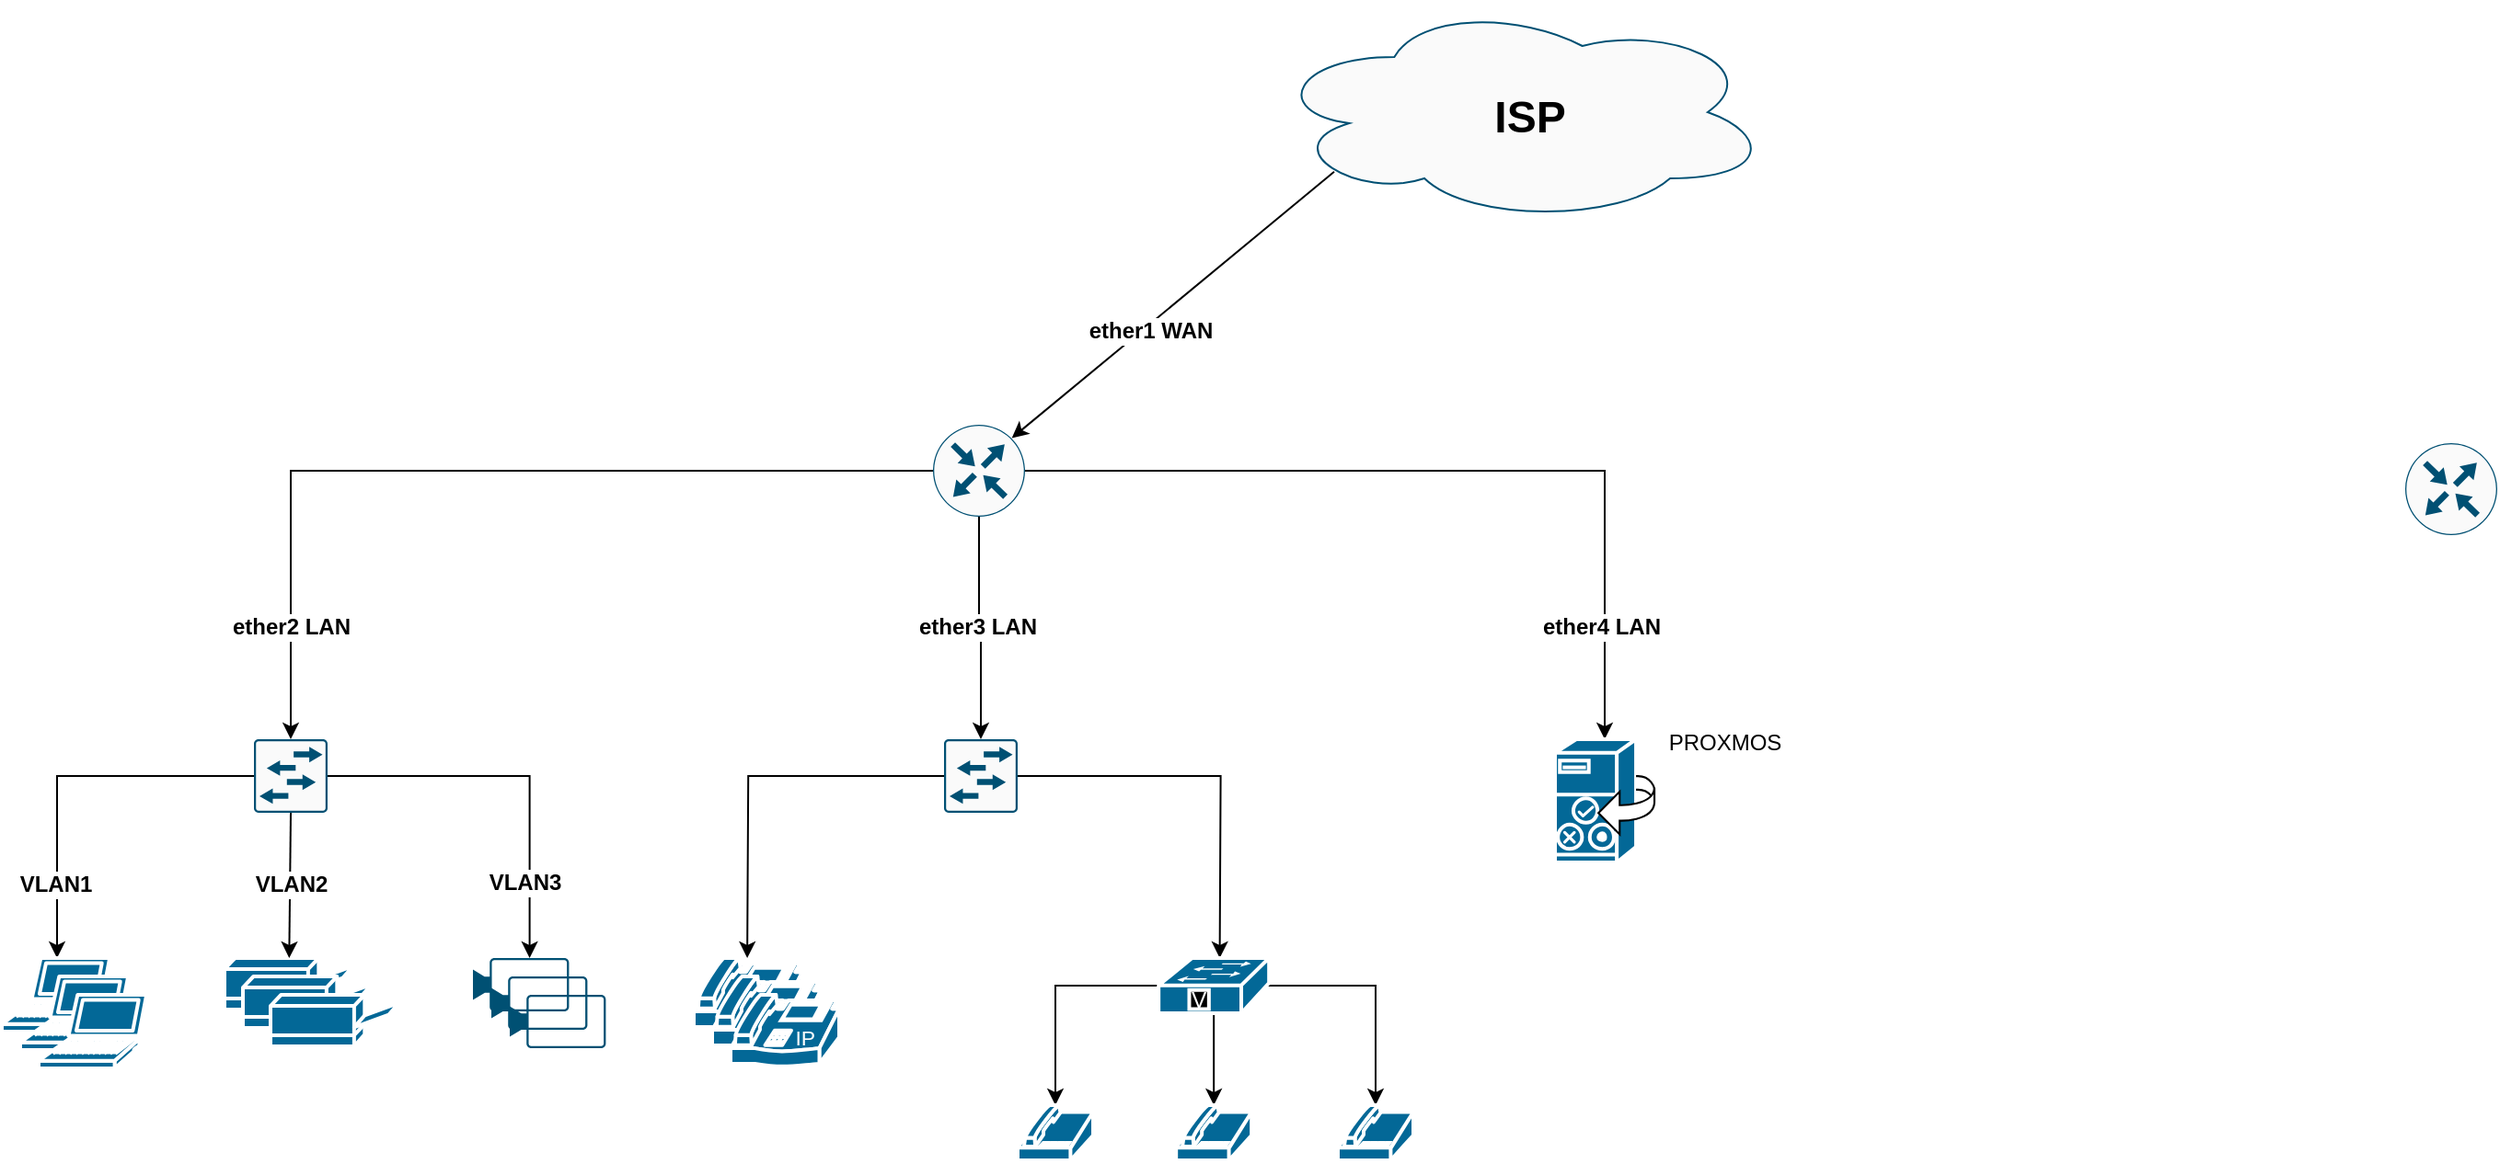 <mxfile version="21.4.0" type="github">
  <diagram name="Сторінка-1" id="vxo9Mqeuw824rBDed6Ia">
    <mxGraphModel dx="926" dy="477" grid="1" gridSize="10" guides="1" tooltips="1" connect="1" arrows="1" fold="1" page="1" pageScale="1" pageWidth="827" pageHeight="1169" math="0" shadow="0">
      <root>
        <mxCell id="0" />
        <mxCell id="1" parent="0" />
        <mxCell id="CQcQ-5Wc7K7yggL2U02R-41" style="edgeStyle=orthogonalEdgeStyle;rounded=0;orthogonalLoop=1;jettySize=auto;html=1;exitX=0;exitY=0.5;exitDx=0;exitDy=0;exitPerimeter=0;" parent="1" source="CQcQ-5Wc7K7yggL2U02R-2" target="CQcQ-5Wc7K7yggL2U02R-11" edge="1">
          <mxGeometry relative="1" as="geometry">
            <mxPoint x="60" y="491" as="targetPoint" />
          </mxGeometry>
        </mxCell>
        <mxCell id="ToMg07O6w9Gh0h7sEnPY-10" value="VLAN1" style="edgeLabel;html=1;align=center;verticalAlign=middle;resizable=0;points=[];fontStyle=1;fontSize=12;" vertex="1" connectable="0" parent="CQcQ-5Wc7K7yggL2U02R-41">
          <mxGeometry x="0.402" y="-3" relative="1" as="geometry">
            <mxPoint x="2" y="21" as="offset" />
          </mxGeometry>
        </mxCell>
        <mxCell id="ToMg07O6w9Gh0h7sEnPY-6" style="edgeStyle=orthogonalEdgeStyle;rounded=0;orthogonalLoop=1;jettySize=auto;html=1;exitX=1;exitY=0.5;exitDx=0;exitDy=0;exitPerimeter=0;entryX=0.59;entryY=0;entryDx=0;entryDy=0;entryPerimeter=0;" edge="1" parent="1" source="CQcQ-5Wc7K7yggL2U02R-2" target="ToMg07O6w9Gh0h7sEnPY-3">
          <mxGeometry relative="1" as="geometry" />
        </mxCell>
        <mxCell id="ToMg07O6w9Gh0h7sEnPY-13" value="VLAN3" style="edgeLabel;html=1;align=center;verticalAlign=middle;resizable=0;points=[];fontStyle=1;fontSize=12;" vertex="1" connectable="0" parent="ToMg07O6w9Gh0h7sEnPY-6">
          <mxGeometry x="0.563" y="-3" relative="1" as="geometry">
            <mxPoint y="5" as="offset" />
          </mxGeometry>
        </mxCell>
        <mxCell id="CQcQ-5Wc7K7yggL2U02R-2" value="" style="sketch=0;points=[[0.015,0.015,0],[0.985,0.015,0],[0.985,0.985,0],[0.015,0.985,0],[0.25,0,0],[0.5,0,0],[0.75,0,0],[1,0.25,0],[1,0.5,0],[1,0.75,0],[0.75,1,0],[0.5,1,0],[0.25,1,0],[0,0.75,0],[0,0.5,0],[0,0.25,0]];verticalLabelPosition=bottom;html=1;verticalAlign=top;aspect=fixed;align=center;pointerEvents=1;shape=mxgraph.cisco19.rect;prIcon=l2_switch;fillColor=#FAFAFA;strokeColor=#005073;" parent="1" vertex="1">
          <mxGeometry x="141" y="401" width="40" height="40" as="geometry" />
        </mxCell>
        <mxCell id="ToMg07O6w9Gh0h7sEnPY-37" style="edgeStyle=orthogonalEdgeStyle;rounded=0;orthogonalLoop=1;jettySize=auto;html=1;exitX=0.5;exitY=1;exitDx=0;exitDy=0;exitPerimeter=0;entryX=0.5;entryY=0;entryDx=0;entryDy=0;entryPerimeter=0;" edge="1" parent="1" source="CQcQ-5Wc7K7yggL2U02R-5" target="ToMg07O6w9Gh0h7sEnPY-25">
          <mxGeometry relative="1" as="geometry" />
        </mxCell>
        <mxCell id="ToMg07O6w9Gh0h7sEnPY-38" value="ether3 LAN" style="edgeLabel;html=1;align=center;verticalAlign=middle;resizable=0;points=[];fontStyle=1;fontSize=12;" vertex="1" connectable="0" parent="ToMg07O6w9Gh0h7sEnPY-37">
          <mxGeometry x="-0.191" y="-1" relative="1" as="geometry">
            <mxPoint y="10" as="offset" />
          </mxGeometry>
        </mxCell>
        <mxCell id="CQcQ-5Wc7K7yggL2U02R-5" value="" style="sketch=0;points=[[0.5,0,0],[1,0.5,0],[0.5,1,0],[0,0.5,0],[0.145,0.145,0],[0.856,0.145,0],[0.855,0.856,0],[0.145,0.855,0]];verticalLabelPosition=bottom;html=1;verticalAlign=top;aspect=fixed;align=center;pointerEvents=1;shape=mxgraph.cisco19.rect;prIcon=router;fillColor=#FAFAFA;strokeColor=#005073;" parent="1" vertex="1">
          <mxGeometry x="510" y="230" width="50" height="50" as="geometry" />
        </mxCell>
        <mxCell id="CQcQ-5Wc7K7yggL2U02R-6" value="" style="sketch=0;points=[[0.5,0,0],[1,0.5,0],[0.5,1,0],[0,0.5,0],[0.145,0.145,0],[0.856,0.145,0],[0.855,0.856,0],[0.145,0.855,0]];verticalLabelPosition=bottom;html=1;verticalAlign=top;aspect=fixed;align=center;pointerEvents=1;shape=mxgraph.cisco19.rect;prIcon=router;fillColor=#FAFAFA;strokeColor=#005073;" parent="1" vertex="1">
          <mxGeometry x="1310" y="240" width="50" height="50" as="geometry" />
        </mxCell>
        <mxCell id="CQcQ-5Wc7K7yggL2U02R-39" style="edgeStyle=orthogonalEdgeStyle;rounded=0;orthogonalLoop=1;jettySize=auto;html=1;exitX=0;exitY=0.5;exitDx=0;exitDy=0;exitPerimeter=0;entryX=0.5;entryY=0;entryDx=0;entryDy=0;entryPerimeter=0;" parent="1" source="CQcQ-5Wc7K7yggL2U02R-5" target="CQcQ-5Wc7K7yggL2U02R-2" edge="1">
          <mxGeometry relative="1" as="geometry">
            <mxPoint x="484.59" y="251" as="sourcePoint" />
          </mxGeometry>
        </mxCell>
        <mxCell id="ToMg07O6w9Gh0h7sEnPY-15" value="ether2 LAN" style="edgeLabel;html=1;align=center;verticalAlign=middle;resizable=0;points=[];fontStyle=1;fontSize=12;" vertex="1" connectable="0" parent="CQcQ-5Wc7K7yggL2U02R-39">
          <mxGeometry x="0.853" relative="1" as="geometry">
            <mxPoint y="-25" as="offset" />
          </mxGeometry>
        </mxCell>
        <mxCell id="CQcQ-5Wc7K7yggL2U02R-49" style="edgeStyle=orthogonalEdgeStyle;rounded=0;orthogonalLoop=1;jettySize=auto;html=1;exitX=1;exitY=0.5;exitDx=0;exitDy=0;exitPerimeter=0;entryX=0.5;entryY=0;entryDx=0;entryDy=0;entryPerimeter=0;" parent="1" source="CQcQ-5Wc7K7yggL2U02R-5" target="CQcQ-5Wc7K7yggL2U02R-48" edge="1">
          <mxGeometry relative="1" as="geometry">
            <mxPoint x="534.59" y="251" as="sourcePoint" />
            <Array as="points">
              <mxPoint x="875" y="255" />
            </Array>
          </mxGeometry>
        </mxCell>
        <mxCell id="ToMg07O6w9Gh0h7sEnPY-43" value="ether4 LAN" style="edgeLabel;html=1;align=center;verticalAlign=middle;resizable=0;points=[];fontStyle=1;fontSize=12;" vertex="1" connectable="0" parent="CQcQ-5Wc7K7yggL2U02R-49">
          <mxGeometry x="0.762" y="-2" relative="1" as="geometry">
            <mxPoint y="-6" as="offset" />
          </mxGeometry>
        </mxCell>
        <mxCell id="CQcQ-5Wc7K7yggL2U02R-8" value="" style="ellipse;shape=cloud;whiteSpace=wrap;html=1;verticalAlign=top;fillColor=#FAFAFA;strokeColor=#005073;sketch=0;" parent="1" vertex="1">
          <mxGeometry x="692.59" width="272.41" height="120" as="geometry" />
        </mxCell>
        <mxCell id="CQcQ-5Wc7K7yggL2U02R-11" value="" style="shape=mxgraph.cisco.computers_and_peripherals.laptop;sketch=0;html=1;pointerEvents=1;dashed=0;fillColor=#036897;strokeColor=#ffffff;strokeWidth=2;verticalLabelPosition=bottom;verticalAlign=top;align=center;outlineConnect=0;" parent="1" vertex="1">
          <mxGeometry x="4" y="520" width="60" height="40" as="geometry" />
        </mxCell>
        <mxCell id="CQcQ-5Wc7K7yggL2U02R-23" value="ISP" style="text;strokeColor=none;fillColor=none;html=1;fontSize=24;fontStyle=1;verticalAlign=middle;align=center;" parent="1" vertex="1">
          <mxGeometry x="784" y="35.5" width="100" height="55" as="geometry" />
        </mxCell>
        <mxCell id="CQcQ-5Wc7K7yggL2U02R-45" value="" style="shape=mxgraph.cisco.computers_and_peripherals.laptop;sketch=0;html=1;pointerEvents=1;dashed=0;fillColor=#036897;strokeColor=#ffffff;strokeWidth=2;verticalLabelPosition=bottom;verticalAlign=top;align=center;outlineConnect=0;" parent="1" vertex="1">
          <mxGeometry x="14" y="530" width="60" height="40" as="geometry" />
        </mxCell>
        <mxCell id="CQcQ-5Wc7K7yggL2U02R-46" value="" style="shape=mxgraph.cisco.computers_and_peripherals.laptop;sketch=0;html=1;pointerEvents=1;dashed=0;fillColor=#036897;strokeColor=#ffffff;strokeWidth=2;verticalLabelPosition=bottom;verticalAlign=top;align=center;outlineConnect=0;" parent="1" vertex="1">
          <mxGeometry x="24" y="540" width="60" height="40" as="geometry" />
        </mxCell>
        <mxCell id="CQcQ-5Wc7K7yggL2U02R-48" value="" style="shape=mxgraph.cisco.servers.cisco_unified_presence_server;sketch=0;html=1;pointerEvents=1;dashed=0;fillColor=#036897;strokeColor=#ffffff;strokeWidth=2;verticalLabelPosition=bottom;verticalAlign=top;align=center;outlineConnect=0;" parent="1" vertex="1">
          <mxGeometry x="848" y="401" width="54" height="67" as="geometry" />
        </mxCell>
        <mxCell id="CQcQ-5Wc7K7yggL2U02R-51" value="" style="shape=mxgraph.cisco.computers_and_peripherals.printer;sketch=0;html=1;pointerEvents=1;dashed=0;fillColor=#036897;strokeColor=#ffffff;strokeWidth=2;verticalLabelPosition=bottom;verticalAlign=top;align=center;outlineConnect=0;" parent="1" vertex="1">
          <mxGeometry x="125" y="520" width="70" height="28" as="geometry" />
        </mxCell>
        <mxCell id="CQcQ-5Wc7K7yggL2U02R-52" value="" style="shape=mxgraph.cisco.computers_and_peripherals.printer;sketch=0;html=1;pointerEvents=1;dashed=0;fillColor=#036897;strokeColor=#ffffff;strokeWidth=2;verticalLabelPosition=bottom;verticalAlign=top;align=center;outlineConnect=0;" parent="1" vertex="1">
          <mxGeometry x="135" y="530" width="70" height="28" as="geometry" />
        </mxCell>
        <mxCell id="CQcQ-5Wc7K7yggL2U02R-53" value="" style="shape=mxgraph.cisco.computers_and_peripherals.printer;sketch=0;html=1;pointerEvents=1;dashed=0;fillColor=#036897;strokeColor=#ffffff;strokeWidth=2;verticalLabelPosition=bottom;verticalAlign=top;align=center;outlineConnect=0;" parent="1" vertex="1">
          <mxGeometry x="150" y="540" width="70" height="28" as="geometry" />
        </mxCell>
        <mxCell id="ToMg07O6w9Gh0h7sEnPY-2" value="" style="endArrow=classic;html=1;rounded=0;entryX=0.856;entryY=0.145;entryDx=0;entryDy=0;entryPerimeter=0;exitX=0.13;exitY=0.77;exitDx=0;exitDy=0;exitPerimeter=0;" edge="1" parent="1" source="CQcQ-5Wc7K7yggL2U02R-8" target="CQcQ-5Wc7K7yggL2U02R-5">
          <mxGeometry width="50" height="50" relative="1" as="geometry">
            <mxPoint x="530" y="290" as="sourcePoint" />
            <mxPoint x="580" y="240" as="targetPoint" />
          </mxGeometry>
        </mxCell>
        <mxCell id="ToMg07O6w9Gh0h7sEnPY-14" value="ether1 WAN" style="edgeLabel;html=1;align=center;verticalAlign=middle;resizable=0;points=[];fontStyle=1;fontSize=12;" vertex="1" connectable="0" parent="ToMg07O6w9Gh0h7sEnPY-2">
          <mxGeometry x="0.156" y="3" relative="1" as="geometry">
            <mxPoint x="-1" as="offset" />
          </mxGeometry>
        </mxCell>
        <mxCell id="ToMg07O6w9Gh0h7sEnPY-3" value="" style="points=[[0,0.5,0],[0.19,0.02,0],[0.59,0,0],[0.985,0.02,0],[1,0.5,0],[0.985,0.98,0],[0.59,1,0],[0.19,0.98,0]];verticalLabelPosition=bottom;sketch=0;html=1;verticalAlign=top;aspect=fixed;align=center;pointerEvents=1;shape=mxgraph.cisco19.camera;fillColor=#005073;strokeColor=none;" vertex="1" parent="1">
          <mxGeometry x="260" y="520" width="52.2" height="29" as="geometry" />
        </mxCell>
        <mxCell id="ToMg07O6w9Gh0h7sEnPY-7" value="" style="points=[[0,0.5,0],[0.19,0.02,0],[0.59,0,0],[0.985,0.02,0],[1,0.5,0],[0.985,0.98,0],[0.59,1,0],[0.19,0.98,0]];verticalLabelPosition=bottom;sketch=0;html=1;verticalAlign=top;aspect=fixed;align=center;pointerEvents=1;shape=mxgraph.cisco19.camera;fillColor=#005073;strokeColor=none;" vertex="1" parent="1">
          <mxGeometry x="270" y="530" width="52.2" height="29" as="geometry" />
        </mxCell>
        <mxCell id="ToMg07O6w9Gh0h7sEnPY-8" value="" style="points=[[0,0.5,0],[0.19,0.02,0],[0.59,0,0],[0.985,0.02,0],[1,0.5,0],[0.985,0.98,0],[0.59,1,0],[0.19,0.98,0]];verticalLabelPosition=bottom;sketch=0;html=1;verticalAlign=top;aspect=fixed;align=center;pointerEvents=1;shape=mxgraph.cisco19.camera;fillColor=#005073;strokeColor=none;" vertex="1" parent="1">
          <mxGeometry x="280" y="540" width="52.2" height="29" as="geometry" />
        </mxCell>
        <mxCell id="ToMg07O6w9Gh0h7sEnPY-18" value="" style="endArrow=classic;html=1;rounded=0;exitX=0.5;exitY=1;exitDx=0;exitDy=0;exitPerimeter=0;" edge="1" parent="1" source="CQcQ-5Wc7K7yggL2U02R-2" target="CQcQ-5Wc7K7yggL2U02R-51">
          <mxGeometry width="50" height="50" relative="1" as="geometry">
            <mxPoint x="140" y="460" as="sourcePoint" />
            <mxPoint x="169" y="490" as="targetPoint" />
          </mxGeometry>
        </mxCell>
        <mxCell id="ToMg07O6w9Gh0h7sEnPY-19" value="VLAN2" style="edgeLabel;html=1;align=center;verticalAlign=middle;resizable=0;points=[];fontStyle=1;fontSize=12;" vertex="1" connectable="0" parent="ToMg07O6w9Gh0h7sEnPY-18">
          <mxGeometry x="-0.141" relative="1" as="geometry">
            <mxPoint y="5" as="offset" />
          </mxGeometry>
        </mxCell>
        <mxCell id="ToMg07O6w9Gh0h7sEnPY-20" value="PROXMOS&lt;br&gt;" style="text;html=1;align=center;verticalAlign=middle;resizable=0;points=[];autosize=1;strokeColor=none;fillColor=none;" vertex="1" parent="1">
          <mxGeometry x="900" y="388" width="80" height="30" as="geometry" />
        </mxCell>
        <mxCell id="ToMg07O6w9Gh0h7sEnPY-21" style="edgeStyle=orthogonalEdgeStyle;rounded=0;orthogonalLoop=1;jettySize=auto;html=1;exitX=0;exitY=0.5;exitDx=0;exitDy=0;exitPerimeter=0;" edge="1" parent="1" source="ToMg07O6w9Gh0h7sEnPY-25">
          <mxGeometry relative="1" as="geometry">
            <mxPoint x="409.053" y="520" as="targetPoint" />
          </mxGeometry>
        </mxCell>
        <mxCell id="ToMg07O6w9Gh0h7sEnPY-23" style="edgeStyle=orthogonalEdgeStyle;rounded=0;orthogonalLoop=1;jettySize=auto;html=1;exitX=1;exitY=0.5;exitDx=0;exitDy=0;exitPerimeter=0;entryX=0.59;entryY=0;entryDx=0;entryDy=0;entryPerimeter=0;" edge="1" parent="1" source="ToMg07O6w9Gh0h7sEnPY-25">
          <mxGeometry relative="1" as="geometry">
            <mxPoint x="665.798" y="520" as="targetPoint" />
          </mxGeometry>
        </mxCell>
        <mxCell id="ToMg07O6w9Gh0h7sEnPY-25" value="" style="sketch=0;points=[[0.015,0.015,0],[0.985,0.015,0],[0.985,0.985,0],[0.015,0.985,0],[0.25,0,0],[0.5,0,0],[0.75,0,0],[1,0.25,0],[1,0.5,0],[1,0.75,0],[0.75,1,0],[0.5,1,0],[0.25,1,0],[0,0.75,0],[0,0.5,0],[0,0.25,0]];verticalLabelPosition=bottom;html=1;verticalAlign=top;aspect=fixed;align=center;pointerEvents=1;shape=mxgraph.cisco19.rect;prIcon=l2_switch;fillColor=#FAFAFA;strokeColor=#005073;" vertex="1" parent="1">
          <mxGeometry x="516" y="401" width="40" height="40" as="geometry" />
        </mxCell>
        <mxCell id="ToMg07O6w9Gh0h7sEnPY-39" value="" style="shape=mxgraph.cisco.modems_and_phones.ip_phone;sketch=0;html=1;pointerEvents=1;dashed=0;fillColor=#036897;strokeColor=#ffffff;strokeWidth=2;verticalLabelPosition=bottom;verticalAlign=top;align=center;outlineConnect=0;" vertex="1" parent="1">
          <mxGeometry x="380" y="520" width="59" height="40" as="geometry" />
        </mxCell>
        <mxCell id="ToMg07O6w9Gh0h7sEnPY-47" style="edgeStyle=orthogonalEdgeStyle;rounded=0;orthogonalLoop=1;jettySize=auto;html=1;exitX=0;exitY=0.5;exitDx=0;exitDy=0;exitPerimeter=0;entryX=0.5;entryY=0;entryDx=0;entryDy=0;entryPerimeter=0;" edge="1" parent="1" source="ToMg07O6w9Gh0h7sEnPY-40" target="ToMg07O6w9Gh0h7sEnPY-44">
          <mxGeometry relative="1" as="geometry" />
        </mxCell>
        <mxCell id="ToMg07O6w9Gh0h7sEnPY-48" style="edgeStyle=orthogonalEdgeStyle;rounded=0;orthogonalLoop=1;jettySize=auto;html=1;exitX=0.98;exitY=0.5;exitDx=0;exitDy=0;exitPerimeter=0;" edge="1" parent="1" source="ToMg07O6w9Gh0h7sEnPY-40" target="ToMg07O6w9Gh0h7sEnPY-46">
          <mxGeometry relative="1" as="geometry" />
        </mxCell>
        <mxCell id="ToMg07O6w9Gh0h7sEnPY-49" style="edgeStyle=orthogonalEdgeStyle;rounded=0;orthogonalLoop=1;jettySize=auto;html=1;exitX=0.5;exitY=0.98;exitDx=0;exitDy=0;exitPerimeter=0;entryX=0.5;entryY=0;entryDx=0;entryDy=0;entryPerimeter=0;" edge="1" parent="1" source="ToMg07O6w9Gh0h7sEnPY-40" target="ToMg07O6w9Gh0h7sEnPY-45">
          <mxGeometry relative="1" as="geometry" />
        </mxCell>
        <mxCell id="ToMg07O6w9Gh0h7sEnPY-40" value="" style="shape=mxgraph.cisco.switches.voice_switch;sketch=0;html=1;pointerEvents=1;dashed=0;fillColor=#036897;strokeColor=#ffffff;strokeWidth=2;verticalLabelPosition=bottom;verticalAlign=top;align=center;outlineConnect=0;" vertex="1" parent="1">
          <mxGeometry x="632.59" y="520" width="60" height="30" as="geometry" />
        </mxCell>
        <mxCell id="ToMg07O6w9Gh0h7sEnPY-41" value="" style="shape=mxgraph.cisco.modems_and_phones.ip_phone;sketch=0;html=1;pointerEvents=1;dashed=0;fillColor=#036897;strokeColor=#ffffff;strokeWidth=2;verticalLabelPosition=bottom;verticalAlign=top;align=center;outlineConnect=0;" vertex="1" parent="1">
          <mxGeometry x="390" y="530" width="59" height="40" as="geometry" />
        </mxCell>
        <mxCell id="ToMg07O6w9Gh0h7sEnPY-42" value="" style="shape=mxgraph.cisco.modems_and_phones.ip_phone;sketch=0;html=1;pointerEvents=1;dashed=0;fillColor=#036897;strokeColor=#ffffff;strokeWidth=2;verticalLabelPosition=bottom;verticalAlign=top;align=center;outlineConnect=0;" vertex="1" parent="1">
          <mxGeometry x="400" y="540" width="59" height="40" as="geometry" />
        </mxCell>
        <mxCell id="ToMg07O6w9Gh0h7sEnPY-44" value="" style="shape=mxgraph.cisco.modems_and_phones.hootphone;sketch=0;html=1;pointerEvents=1;dashed=0;fillColor=#036897;strokeColor=#ffffff;strokeWidth=2;verticalLabelPosition=bottom;verticalAlign=top;align=center;outlineConnect=0;" vertex="1" parent="1">
          <mxGeometry x="556" y="600" width="41" height="30" as="geometry" />
        </mxCell>
        <mxCell id="ToMg07O6w9Gh0h7sEnPY-45" value="" style="shape=mxgraph.cisco.modems_and_phones.hootphone;sketch=0;html=1;pointerEvents=1;dashed=0;fillColor=#036897;strokeColor=#ffffff;strokeWidth=2;verticalLabelPosition=bottom;verticalAlign=top;align=center;outlineConnect=0;" vertex="1" parent="1">
          <mxGeometry x="642.09" y="600" width="41" height="30" as="geometry" />
        </mxCell>
        <mxCell id="ToMg07O6w9Gh0h7sEnPY-46" value="" style="shape=mxgraph.cisco.modems_and_phones.hootphone;sketch=0;html=1;pointerEvents=1;dashed=0;fillColor=#036897;strokeColor=#ffffff;strokeWidth=2;verticalLabelPosition=bottom;verticalAlign=top;align=center;outlineConnect=0;" vertex="1" parent="1">
          <mxGeometry x="730" y="600" width="41" height="30" as="geometry" />
        </mxCell>
      </root>
    </mxGraphModel>
  </diagram>
</mxfile>
